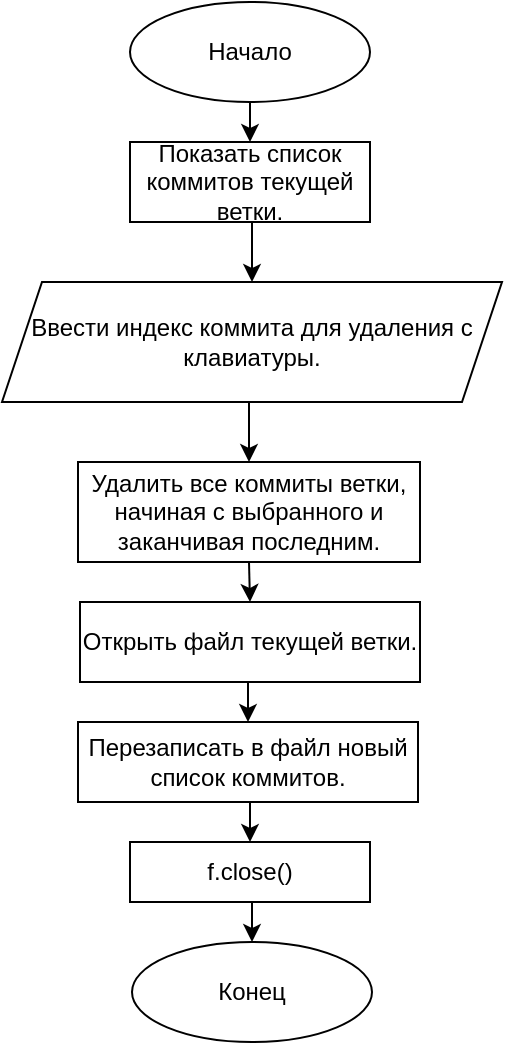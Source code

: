 <mxfile version="15.9.6" type="device"><diagram id="nSsCMGlNfenYKgRZbkqG" name="Page-1"><mxGraphModel dx="1422" dy="782" grid="1" gridSize="10" guides="1" tooltips="1" connect="1" arrows="1" fold="1" page="1" pageScale="1" pageWidth="827" pageHeight="1169" math="0" shadow="0"><root><mxCell id="0"/><mxCell id="1" parent="0"/><mxCell id="o6HjTImpviQpWiMjdvqx-9" style="edgeStyle=orthogonalEdgeStyle;rounded=0;orthogonalLoop=1;jettySize=auto;html=1;exitX=0.5;exitY=1;exitDx=0;exitDy=0;entryX=0.5;entryY=0;entryDx=0;entryDy=0;" parent="1" source="o6HjTImpviQpWiMjdvqx-1" target="o6HjTImpviQpWiMjdvqx-3" edge="1"><mxGeometry relative="1" as="geometry"/></mxCell><mxCell id="o6HjTImpviQpWiMjdvqx-1" value="Начало" style="ellipse;whiteSpace=wrap;html=1;" parent="1" vertex="1"><mxGeometry x="354" y="40" width="120" height="50" as="geometry"/></mxCell><mxCell id="o6HjTImpviQpWiMjdvqx-2" value="Конец" style="ellipse;whiteSpace=wrap;html=1;" parent="1" vertex="1"><mxGeometry x="355" y="510" width="120" height="50" as="geometry"/></mxCell><mxCell id="o6HjTImpviQpWiMjdvqx-10" style="edgeStyle=orthogonalEdgeStyle;rounded=0;orthogonalLoop=1;jettySize=auto;html=1;exitX=0.5;exitY=1;exitDx=0;exitDy=0;entryX=0.5;entryY=0;entryDx=0;entryDy=0;" parent="1" source="o6HjTImpviQpWiMjdvqx-3" target="o6HjTImpviQpWiMjdvqx-4" edge="1"><mxGeometry relative="1" as="geometry"/></mxCell><mxCell id="o6HjTImpviQpWiMjdvqx-3" value="Показать список коммитов текущей ветки." style="rounded=0;whiteSpace=wrap;html=1;" parent="1" vertex="1"><mxGeometry x="354" y="110" width="120" height="40" as="geometry"/></mxCell><mxCell id="o6HjTImpviQpWiMjdvqx-11" style="edgeStyle=orthogonalEdgeStyle;rounded=0;orthogonalLoop=1;jettySize=auto;html=1;exitX=0.5;exitY=1;exitDx=0;exitDy=0;entryX=0.5;entryY=0;entryDx=0;entryDy=0;" parent="1" source="o6HjTImpviQpWiMjdvqx-4" target="o6HjTImpviQpWiMjdvqx-5" edge="1"><mxGeometry relative="1" as="geometry"/></mxCell><mxCell id="o6HjTImpviQpWiMjdvqx-4" value="Ввести индекс коммита для удаления с клавиатуры." style="shape=parallelogram;perimeter=parallelogramPerimeter;whiteSpace=wrap;html=1;fixedSize=1;" parent="1" vertex="1"><mxGeometry x="290" y="180" width="250" height="60" as="geometry"/></mxCell><mxCell id="o6HjTImpviQpWiMjdvqx-12" style="edgeStyle=orthogonalEdgeStyle;rounded=0;orthogonalLoop=1;jettySize=auto;html=1;exitX=0.5;exitY=1;exitDx=0;exitDy=0;entryX=0.5;entryY=0;entryDx=0;entryDy=0;" parent="1" source="o6HjTImpviQpWiMjdvqx-5" target="o6HjTImpviQpWiMjdvqx-6" edge="1"><mxGeometry relative="1" as="geometry"/></mxCell><mxCell id="o6HjTImpviQpWiMjdvqx-5" value="Удалить все коммиты ветки, начиная с выбранного и заканчивая последним." style="rounded=0;whiteSpace=wrap;html=1;" parent="1" vertex="1"><mxGeometry x="328" y="270" width="171" height="50" as="geometry"/></mxCell><mxCell id="o6HjTImpviQpWiMjdvqx-13" style="edgeStyle=orthogonalEdgeStyle;rounded=0;orthogonalLoop=1;jettySize=auto;html=1;exitX=0.5;exitY=1;exitDx=0;exitDy=0;entryX=0.5;entryY=0;entryDx=0;entryDy=0;" parent="1" source="o6HjTImpviQpWiMjdvqx-6" target="o6HjTImpviQpWiMjdvqx-7" edge="1"><mxGeometry relative="1" as="geometry"/></mxCell><mxCell id="o6HjTImpviQpWiMjdvqx-6" value="Открыть файл текущей ветки." style="rounded=0;whiteSpace=wrap;html=1;" parent="1" vertex="1"><mxGeometry x="329" y="340" width="170" height="40" as="geometry"/></mxCell><mxCell id="o6HjTImpviQpWiMjdvqx-14" style="edgeStyle=orthogonalEdgeStyle;rounded=0;orthogonalLoop=1;jettySize=auto;html=1;exitX=0.5;exitY=1;exitDx=0;exitDy=0;entryX=0.5;entryY=0;entryDx=0;entryDy=0;" parent="1" source="o6HjTImpviQpWiMjdvqx-7" target="o6HjTImpviQpWiMjdvqx-8" edge="1"><mxGeometry relative="1" as="geometry"/></mxCell><mxCell id="o6HjTImpviQpWiMjdvqx-7" value="Перезаписать в файл новый список коммитов." style="rounded=0;whiteSpace=wrap;html=1;" parent="1" vertex="1"><mxGeometry x="328" y="400" width="170" height="40" as="geometry"/></mxCell><mxCell id="o6HjTImpviQpWiMjdvqx-15" style="edgeStyle=orthogonalEdgeStyle;rounded=0;orthogonalLoop=1;jettySize=auto;html=1;exitX=0.5;exitY=1;exitDx=0;exitDy=0;entryX=0.5;entryY=0;entryDx=0;entryDy=0;" parent="1" source="o6HjTImpviQpWiMjdvqx-8" target="o6HjTImpviQpWiMjdvqx-2" edge="1"><mxGeometry relative="1" as="geometry"/></mxCell><mxCell id="o6HjTImpviQpWiMjdvqx-8" value="f.close()" style="rounded=0;whiteSpace=wrap;html=1;" parent="1" vertex="1"><mxGeometry x="354" y="460" width="120" height="30" as="geometry"/></mxCell></root></mxGraphModel></diagram></mxfile>